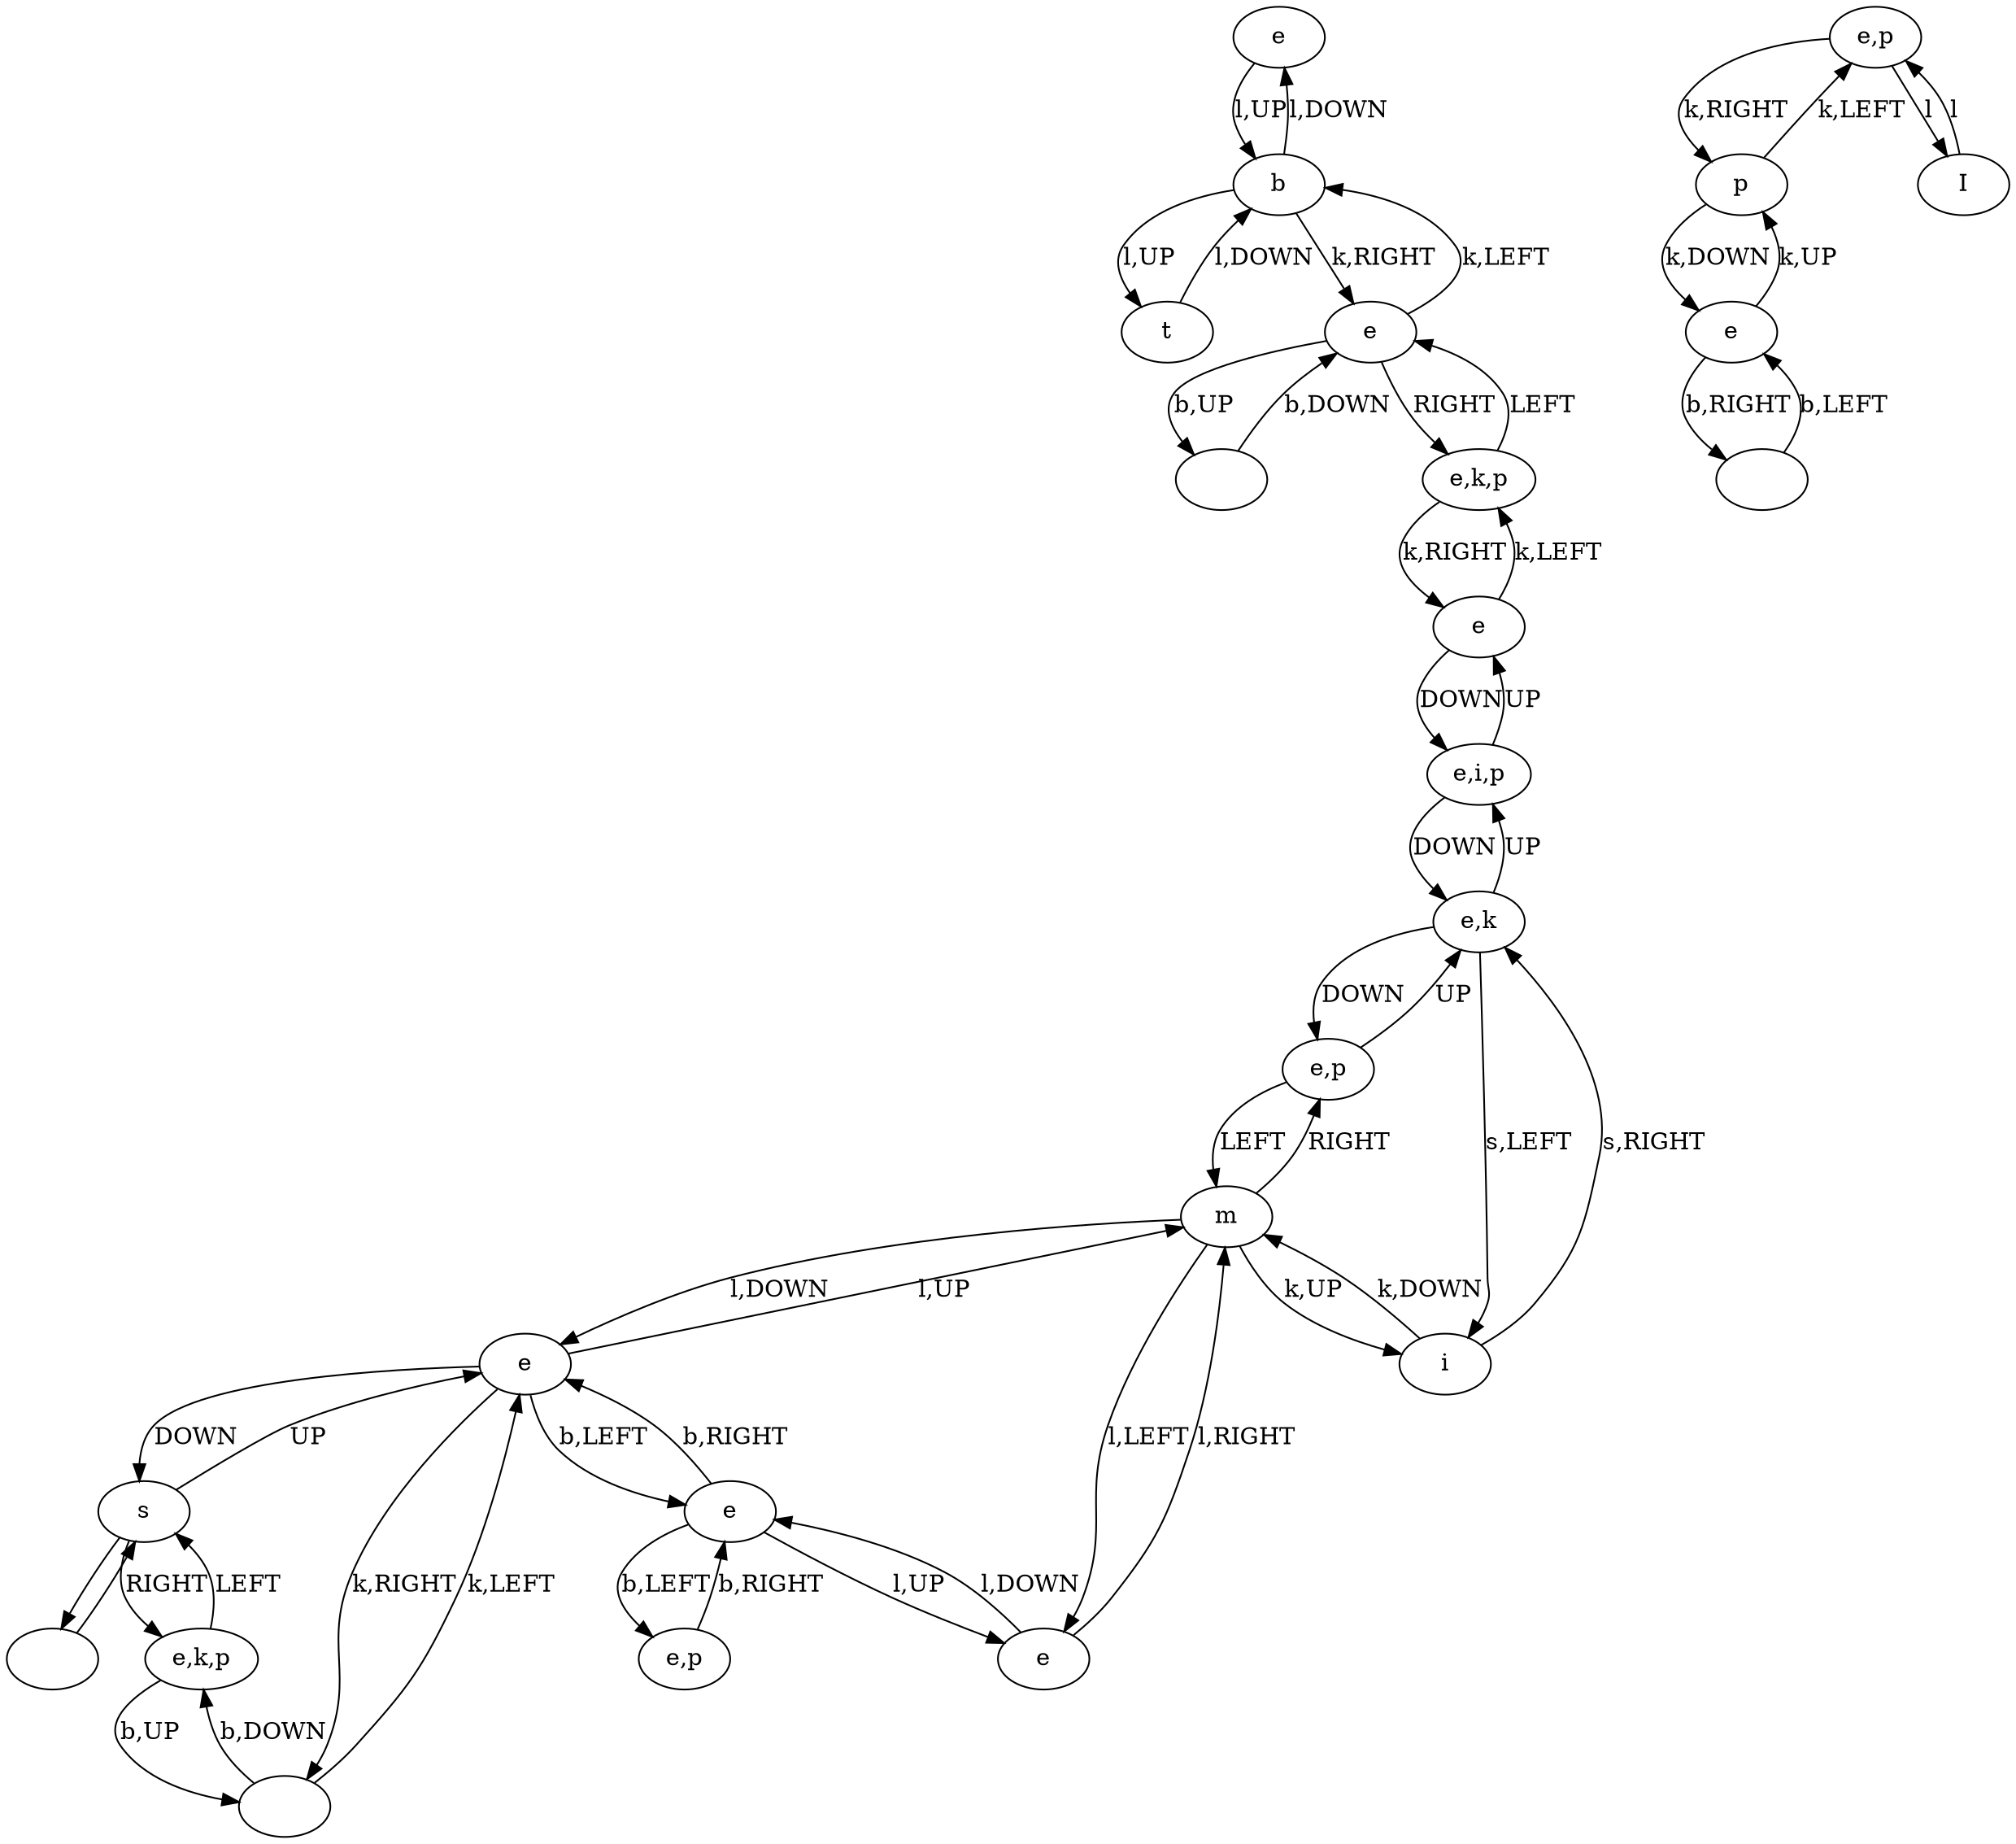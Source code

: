 digraph {
0 [label="e"]
1 [label="e,p"]
2 [label="e,p"]
3 [label="p"]
4 [label="t"]
5 [label=""]
6 [label="I"]
7 [label="e,i,p"]
8 [label=""]
9 [label="e,k,p"]
10 [label="s"]
11 [label=""]
12 [label="e"]
13 [label="e"]
14 [label="e,p"]
15 [label="m"]
16 [label="e"]
17 [label="e,k"]
18 [label="i"]
19 [label="e"]
20 [label="e,k,p"]
21 [label="e"]
22 [label="b"]
23 [label=""]
24 [label="e"]
8 -> 10 [label=""]
10 -> 8 [label=""]
10 -> 9 [label="RIGHT"]
9 -> 10 [label="LEFT"]
10 -> 12 [label="UP"]
12 -> 10 [label="DOWN"]
15 -> 1 [label="RIGHT"]
1 -> 15 [label="LEFT"]
1 -> 17 [label="UP"]
17 -> 1 [label="DOWN"]
17 -> 7 [label="UP"]
7 -> 17 [label="DOWN"]
19 -> 7 [label="DOWN"]
7 -> 19 [label="UP"]
20 -> 21 [label="LEFT"]
21 -> 20 [label="RIGHT"]
9 -> 11 [label="b,UP"]
11 -> 9 [label="b,DOWN"]
13 -> 14 [label="b,LEFT"]
14 -> 13 [label="b,RIGHT"]
13 -> 12 [label="b,RIGHT"]
12 -> 13 [label="b,LEFT"]
21 -> 5 [label="b,UP"]
5 -> 21 [label="b,DOWN"]
23 -> 24 [label="b,LEFT"]
24 -> 23 [label="b,RIGHT"]
24 -> 3 [label="k,UP"]
3 -> 24 [label="k,DOWN"]
21 -> 22 [label="k,LEFT"]
22 -> 21 [label="k,RIGHT"]
15 -> 18 [label="k,UP"]
18 -> 15 [label="k,DOWN"]
19 -> 20 [label="k,LEFT"]
20 -> 19 [label="k,RIGHT"]
3 -> 2 [label="k,LEFT"]
2 -> 3 [label="k,RIGHT"]
2 -> 6 [label="l"]
6 -> 2 [label="l"]
22 -> 4 [label="l,UP"]
4 -> 22 [label="l,DOWN"]
0 -> 22 [label="l,UP"]
22 -> 0 [label="l,DOWN"]
12 -> 15 [label="l,UP"]
15 -> 12 [label="l,DOWN"]
15 -> 16 [label="l,LEFT"]
16 -> 15 [label="l,RIGHT"]
13 -> 16 [label="l,UP"]
16 -> 13 [label="l,DOWN"]
12 -> 11 [label="k,RIGHT"]
11 -> 12 [label="k,LEFT"]
18 -> 17 [label="s,RIGHT"]
17 -> 18 [label="s,LEFT"]
}

